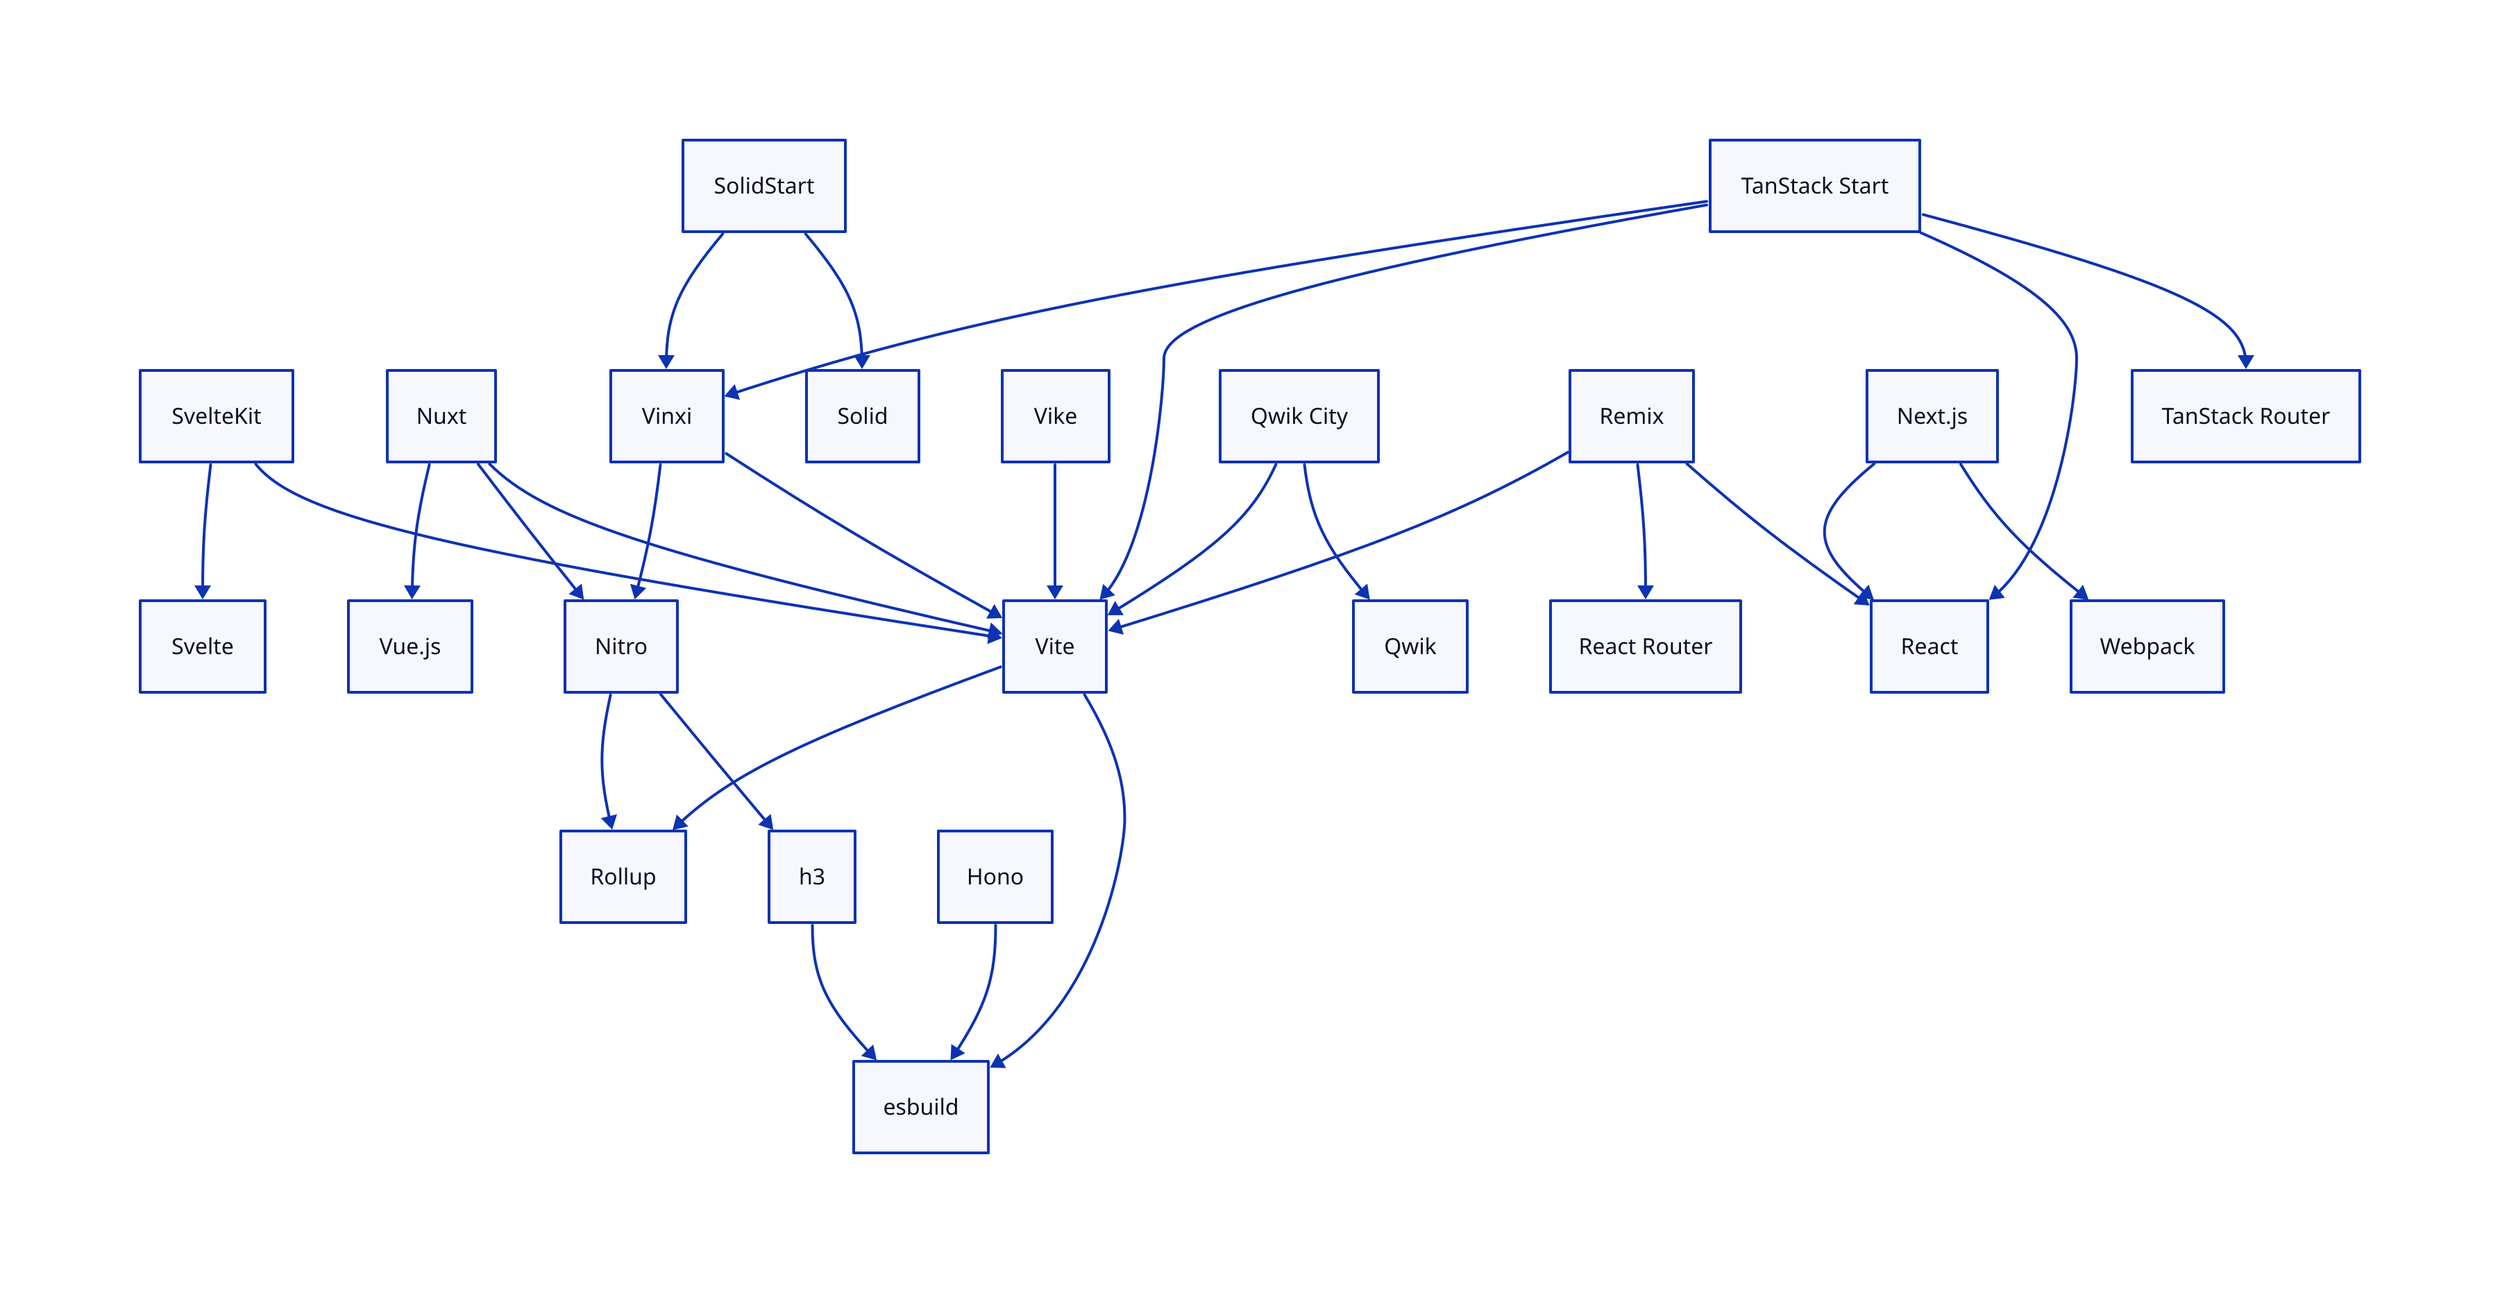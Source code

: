 Nitro
Vite

SvelteKit -> Svelte
SvelteKit -> Vite

Nuxt -> "Vue.js"
Nuxt -> Nitro
Nuxt -> Vite

SolidStart -> Vinxi
SolidStart -> Solid

Vinxi -> Nitro
Vinxi -> Vite

Vike -> Vite

Vite -> Rollup
Vite -> esbuild

Nitro -> Rollup
Nitro -> h3 -> esbuild

"TanStack Start" -> Vinxi
"TanStack Start" -> Vite
"TanStack Start" -> React
"TanStack Start" -> "TanStack Router"

"Qwik City" -> Vite
"Qwik City" -> Qwik

Remix -> Vite
Remix -> "React Router"
Remix -> React

"Next.js" -> React
"Next.js" -> Webpack

Hono -> esbuild
